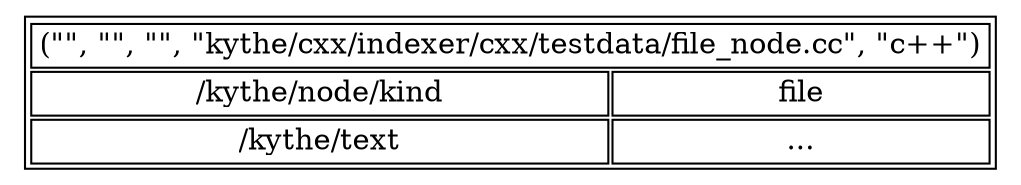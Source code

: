 digraph G {
"vname(\"\", \"\", \"\", \"kythe/cxx/indexer/cxx/testdata/file_node.cc\", \"c++\")" [ label=<<TABLE><TR><TD COLSPAN="2">(&quot;&quot;, &quot;&quot;, &quot;&quot;, &quot;kythe/cxx/indexer/cxx/testdata/file_node.cc&quot;, &quot;c++&quot;)</TD></TR><TR><TD>/kythe/node/kind</TD><TD>file</TD></TR><TR><TD>/kythe/text</TD><TD>...</TD></TR></TABLE>> shape=plaintext ];
}
